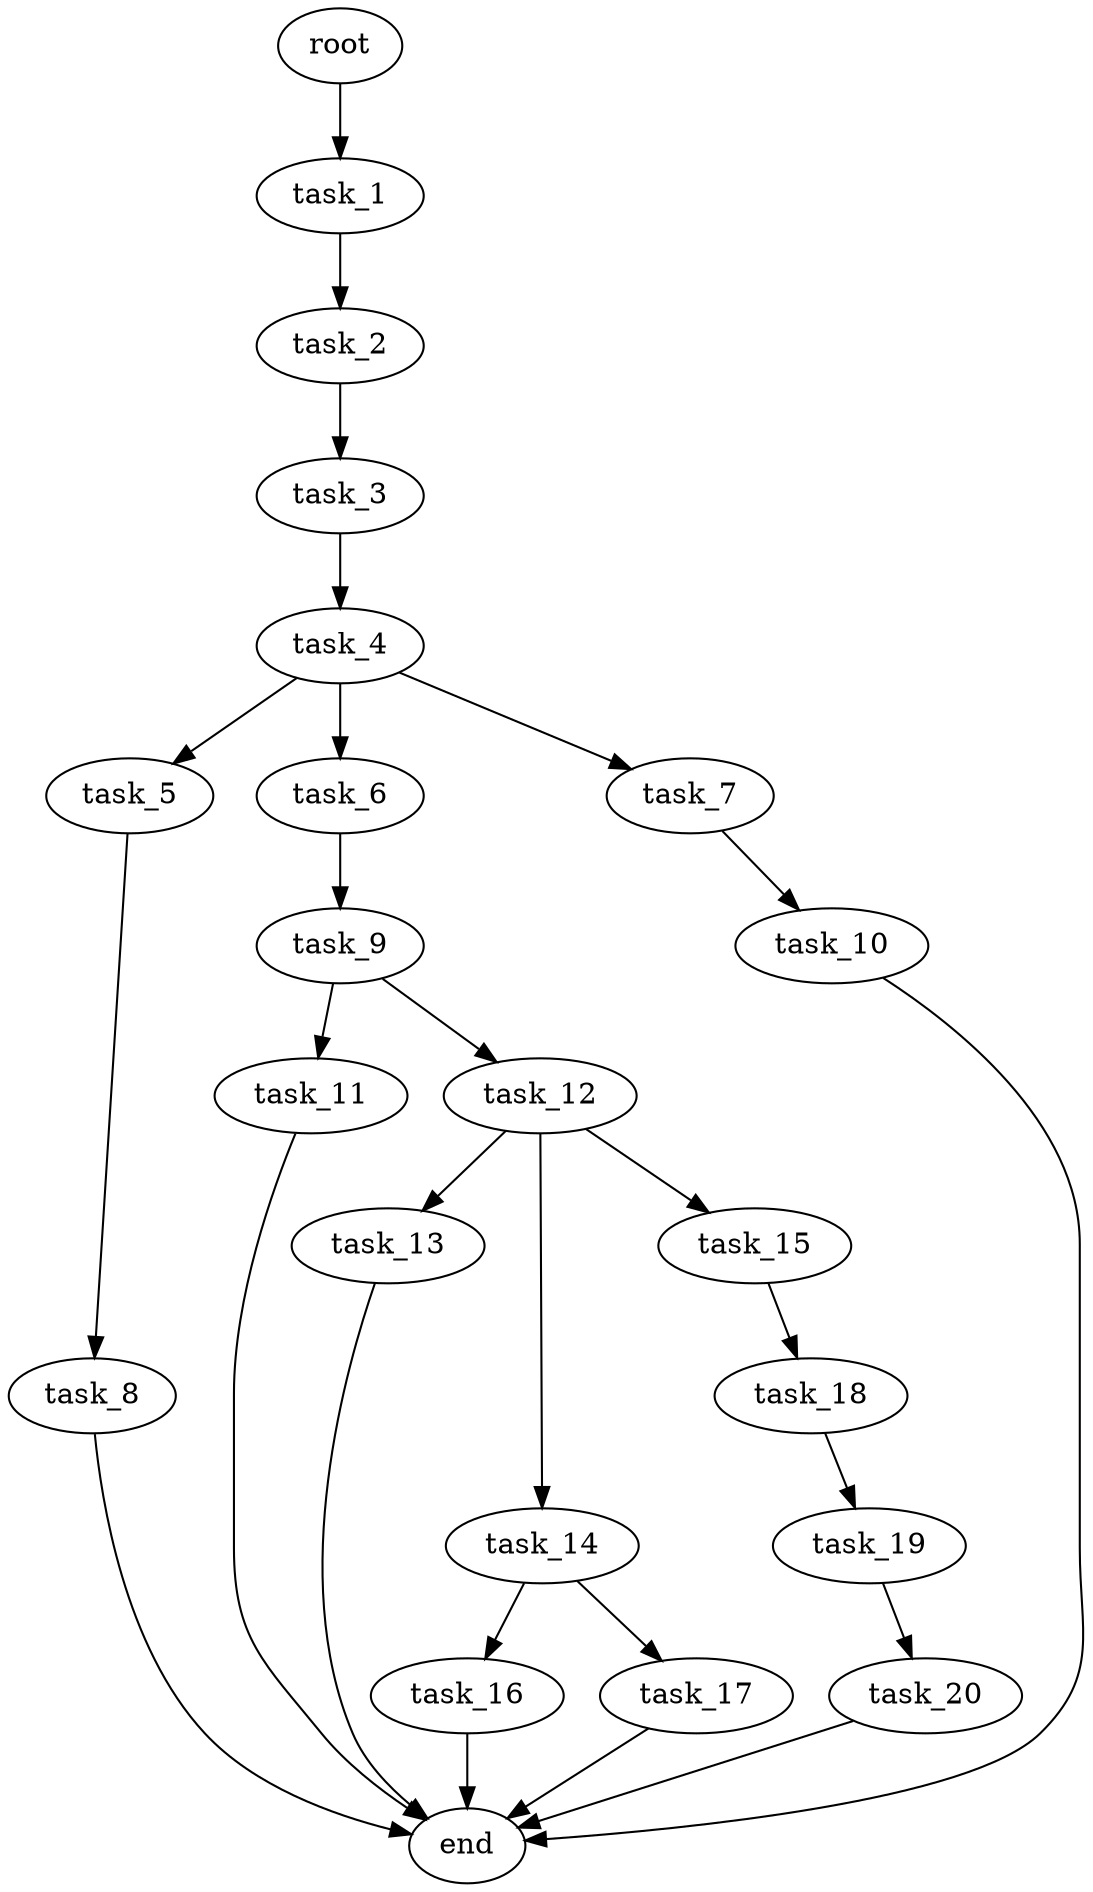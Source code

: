 digraph G {
  root [size="0.000000e+00"];
  task_1 [size="8.455367e+09"];
  task_2 [size="3.196558e+09"];
  task_3 [size="3.474906e+09"];
  task_4 [size="6.503258e+08"];
  task_5 [size="5.422171e+09"];
  task_6 [size="8.913425e+09"];
  task_7 [size="8.513769e+09"];
  task_8 [size="7.118379e+09"];
  task_9 [size="9.273317e+09"];
  task_10 [size="6.377363e+09"];
  task_11 [size="7.937170e+09"];
  task_12 [size="5.088049e+09"];
  task_13 [size="1.214503e+09"];
  task_14 [size="2.010603e+09"];
  task_15 [size="1.389630e+09"];
  task_16 [size="7.903940e+09"];
  task_17 [size="2.638140e+08"];
  task_18 [size="5.540660e+09"];
  task_19 [size="3.689743e+09"];
  task_20 [size="8.036814e+09"];
  end [size="0.000000e+00"];

  root -> task_1 [size="1.000000e-12"];
  task_1 -> task_2 [size="3.196558e+08"];
  task_2 -> task_3 [size="3.474906e+08"];
  task_3 -> task_4 [size="6.503258e+07"];
  task_4 -> task_5 [size="5.422171e+08"];
  task_4 -> task_6 [size="8.913425e+08"];
  task_4 -> task_7 [size="8.513769e+08"];
  task_5 -> task_8 [size="7.118379e+08"];
  task_6 -> task_9 [size="9.273317e+08"];
  task_7 -> task_10 [size="6.377363e+08"];
  task_8 -> end [size="1.000000e-12"];
  task_9 -> task_11 [size="7.937170e+08"];
  task_9 -> task_12 [size="5.088049e+08"];
  task_10 -> end [size="1.000000e-12"];
  task_11 -> end [size="1.000000e-12"];
  task_12 -> task_13 [size="1.214503e+08"];
  task_12 -> task_14 [size="2.010603e+08"];
  task_12 -> task_15 [size="1.389630e+08"];
  task_13 -> end [size="1.000000e-12"];
  task_14 -> task_16 [size="7.903940e+08"];
  task_14 -> task_17 [size="2.638140e+07"];
  task_15 -> task_18 [size="5.540660e+08"];
  task_16 -> end [size="1.000000e-12"];
  task_17 -> end [size="1.000000e-12"];
  task_18 -> task_19 [size="3.689743e+08"];
  task_19 -> task_20 [size="8.036814e+08"];
  task_20 -> end [size="1.000000e-12"];
}
